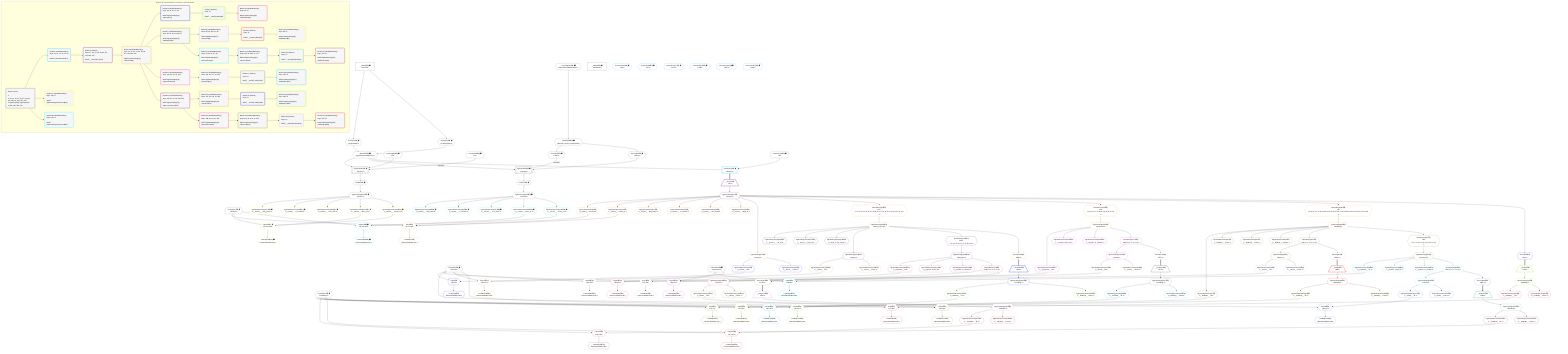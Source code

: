 %%{init: {'themeVariables': { 'fontSize': '12px'}}}%%
graph TD
    classDef path fill:#eee,stroke:#000,color:#000
    classDef plan fill:#fff,stroke-width:1px,color:#000
    classDef itemplan fill:#fff,stroke-width:2px,color:#000
    classDef unbatchedplan fill:#dff,stroke-width:1px,color:#000
    classDef sideeffectplan fill:#fcc,stroke-width:2px,color:#000
    classDef bucket fill:#f6f6f6,color:#000,stroke-width:2px,text-align:left


    %% plan dependencies
    PgSelect233[["PgSelect[233∈0] ➊<br />ᐸhousesᐳ"]]:::plan
    Object12{{"Object[12∈0] ➊<br />ᐸ{pgSettings,withPgClient}ᐳ"}}:::plan
    Constant291{{"Constant[291∈0] ➊<br />ᐸ2ᐳ"}}:::plan
    Constant292{{"Constant[292∈0] ➊<br />ᐸ3ᐳ"}}:::plan
    Object12 & Constant291 & Constant292 --> PgSelect233
    PgSelect251[["PgSelect[251∈0] ➊<br />ᐸhousesᐳ"]]:::plan
    Access247{{"Access[247∈0] ➊<br />ᐸ246.1ᐳ"}}:::plan
    Access249{{"Access[249∈0] ➊<br />ᐸ246.2ᐳ"}}:::plan
    Object12 -->|rejectNull| PgSelect251
    Access247 -->|rejectNull| PgSelect251
    Access249 --> PgSelect251
    Access10{{"Access[10∈0] ➊<br />ᐸ2.pgSettingsᐳ"}}:::plan
    Access11{{"Access[11∈0] ➊<br />ᐸ2.withPgClientᐳ"}}:::plan
    Access10 & Access11 --> Object12
    __Value2["__Value[2∈0] ➊<br />ᐸcontextᐳ"]:::plan
    __Value2 --> Access10
    __Value2 --> Access11
    First235{{"First[235∈0] ➊"}}:::plan
    PgSelect233 --> First235
    PgSelectSingle236{{"PgSelectSingle[236∈0] ➊<br />ᐸhousesᐳ"}}:::plan
    First235 --> PgSelectSingle236
    Lambda246{{"Lambda[246∈0] ➊<br />ᐸspecifier_House_base64JSONᐳ"}}:::plan
    Constant293{{"Constant[293∈0] ➊<br />ᐸ'WyJob3VzZXMiLDIsM10='ᐳ"}}:::plan
    Constant293 --> Lambda246
    Lambda246 --> Access247
    Lambda246 --> Access249
    First253{{"First[253∈0] ➊"}}:::plan
    PgSelect251 --> First253
    PgSelectSingle254{{"PgSelectSingle[254∈0] ➊<br />ᐸhousesᐳ"}}:::plan
    First253 --> PgSelectSingle254
    __Value4["__Value[4∈0] ➊<br />ᐸrootValueᐳ"]:::plan
    Connection13{{"Connection[13∈0] ➊<br />ᐸ9ᐳ"}}:::plan
    Constant17{{"Constant[17∈0] ➊<br />ᐸ'houses'ᐳ"}}:::plan
    Constant32{{"Constant[32∈0] ➊<br />ᐸ'streets'ᐳ"}}:::plan
    Constant47{{"Constant[47∈0] ➊<br />ᐸ'buildings'ᐳ"}}:::plan
    Constant94{{"Constant[94∈0] ➊<br />ᐸ'properties'ᐳ"}}:::plan
    PgSelect14[["PgSelect[14∈1] ➊<br />ᐸhousesᐳ"]]:::plan
    Object12 & Connection13 --> PgSelect14
    Connection43{{"Connection[43∈1] ➊<br />ᐸ39ᐳ"}}:::plan
    Connection80{{"Connection[80∈1] ➊<br />ᐸ76ᐳ"}}:::plan
    Connection117{{"Connection[117∈1] ➊<br />ᐸ113ᐳ"}}:::plan
    Connection153{{"Connection[153∈1] ➊<br />ᐸ149ᐳ"}}:::plan
    Connection186{{"Connection[186∈1] ➊<br />ᐸ182ᐳ"}}:::plan
    Connection222{{"Connection[222∈1] ➊<br />ᐸ218ᐳ"}}:::plan
    __Item15[/"__Item[15∈2]<br />ᐸ14ᐳ"\]:::itemplan
    PgSelect14 ==> __Item15
    PgSelectSingle16{{"PgSelectSingle[16∈2]<br />ᐸhousesᐳ"}}:::plan
    __Item15 --> PgSelectSingle16
    List20{{"List[20∈3]<br />ᐸ17,18,19ᐳ"}}:::plan
    PgClassExpression18{{"PgClassExpression[18∈3]<br />ᐸ__houses__.”street_id”ᐳ"}}:::plan
    PgClassExpression19{{"PgClassExpression[19∈3]<br />ᐸ__houses__...operty_id”ᐳ"}}:::plan
    Constant17 & PgClassExpression18 & PgClassExpression19 --> List20
    PgSelectSingle16 --> PgClassExpression18
    PgSelectSingle16 --> PgClassExpression19
    Lambda21{{"Lambda[21∈3]<br />ᐸbase64JSONEncodeᐳ"}}:::plan
    List20 --> Lambda21
    PgClassExpression22{{"PgClassExpression[22∈3]<br />ᐸ__houses__...ding_name”ᐳ"}}:::plan
    PgSelectSingle16 --> PgClassExpression22
    PgClassExpression23{{"PgClassExpression[23∈3]<br />ᐸ__houses__...or_number”ᐳ"}}:::plan
    PgSelectSingle16 --> PgClassExpression23
    PgClassExpression24{{"PgClassExpression[24∈3]<br />ᐸ__houses__...reet_name”ᐳ"}}:::plan
    PgSelectSingle16 --> PgClassExpression24
    PgClassExpression25{{"PgClassExpression[25∈3]<br />ᐸ__houses__...ilding_id”ᐳ"}}:::plan
    PgSelectSingle16 --> PgClassExpression25
    PgSelectSingle31{{"PgSelectSingle[31∈3]<br />ᐸstreetsᐳ"}}:::plan
    PgSelectSingle16 --> PgSelectSingle31
    PgSelectSingle55{{"PgSelectSingle[55∈3]<br />ᐸbuildingsᐳ"}}:::plan
    RemapKeys289{{"RemapKeys[289∈3]<br />ᐸ16:{”0”:26,”1”:27,”2”:28,”3”:29,”4”:30,”5”:31,”6”:32,”7”:33,”8”:34,”9”:35,”10”:36,”11”:37,”12”:38}ᐳ"}}:::plan
    RemapKeys289 --> PgSelectSingle55
    PgSelectSingle129{{"PgSelectSingle[129∈3]<br />ᐸpropertiesᐳ"}}:::plan
    RemapKeys279{{"RemapKeys[279∈3]<br />ᐸ16:{”0”:16,”1”:17,”2”:18,”3”:19,”4”:20,”5”:21}ᐳ"}}:::plan
    RemapKeys279 --> PgSelectSingle129
    PgSelectSingle165{{"PgSelectSingle[165∈3]<br />ᐸstreet_propertyᐳ"}}:::plan
    RemapKeys274{{"RemapKeys[274∈3]<br />ᐸ16:{”0”:3,”1”:4,”2”:5,”3”:6,”4”:7,”5”:8,”6”:9,”7”:10,”8”:11,”9”:12,”10”:13,”11”:14}ᐳ"}}:::plan
    RemapKeys274 --> PgSelectSingle165
    PgSelectSingle16 --> RemapKeys274
    PgSelectSingle16 --> RemapKeys279
    PgSelectSingle16 --> RemapKeys289
    List34{{"List[34∈4]<br />ᐸ32,33ᐳ"}}:::plan
    PgClassExpression33{{"PgClassExpression[33∈4]<br />ᐸ__streets__.”id”ᐳ"}}:::plan
    Constant32 & PgClassExpression33 --> List34
    PgSelectSingle31 --> PgClassExpression33
    Lambda35{{"Lambda[35∈4]<br />ᐸbase64JSONEncodeᐳ"}}:::plan
    List34 --> Lambda35
    PgClassExpression36{{"PgClassExpression[36∈4]<br />ᐸ__streets__.”name”ᐳ"}}:::plan
    PgSelectSingle31 --> PgClassExpression36
    Access263{{"Access[263∈4]<br />ᐸ16.1ᐳ"}}:::plan
    PgSelectSingle16 --> Access263
    __Item45[/"__Item[45∈5]<br />ᐸ263ᐳ"\]:::itemplan
    Access263 ==> __Item45
    PgSelectSingle46{{"PgSelectSingle[46∈5]<br />ᐸbuildingsᐳ"}}:::plan
    __Item45 --> PgSelectSingle46
    List49{{"List[49∈6]<br />ᐸ47,48ᐳ"}}:::plan
    PgClassExpression48{{"PgClassExpression[48∈6]<br />ᐸ__buildings__.”id”ᐳ"}}:::plan
    Constant47 & PgClassExpression48 --> List49
    PgSelectSingle46 --> PgClassExpression48
    Lambda50{{"Lambda[50∈6]<br />ᐸbase64JSONEncodeᐳ"}}:::plan
    List49 --> Lambda50
    PgClassExpression51{{"PgClassExpression[51∈6]<br />ᐸ__buildings__.”name”ᐳ"}}:::plan
    PgSelectSingle46 --> PgClassExpression51
    List58{{"List[58∈7]<br />ᐸ47,57ᐳ"}}:::plan
    PgClassExpression57{{"PgClassExpression[57∈7]<br />ᐸ__buildings__.”id”ᐳ"}}:::plan
    Constant47 & PgClassExpression57 --> List58
    PgSelectSingle55 --> PgClassExpression57
    Lambda59{{"Lambda[59∈7]<br />ᐸbase64JSONEncodeᐳ"}}:::plan
    List58 --> Lambda59
    PgClassExpression60{{"PgClassExpression[60∈7]<br />ᐸ__buildings__.”name”ᐳ"}}:::plan
    PgSelectSingle55 --> PgClassExpression60
    PgClassExpression61{{"PgClassExpression[61∈7]<br />ᐸ__buildings__.”floors”ᐳ"}}:::plan
    PgSelectSingle55 --> PgClassExpression61
    PgClassExpression62{{"PgClassExpression[62∈7]<br />ᐸ__building...s_primary”ᐳ"}}:::plan
    PgSelectSingle55 --> PgClassExpression62
    PgSelectSingle68{{"PgSelectSingle[68∈7]<br />ᐸstreetsᐳ"}}:::plan
    RemapKeys282{{"RemapKeys[282∈7]<br />ᐸ55:{”0”:1,”1”:2,”2”:3}ᐳ"}}:::plan
    RemapKeys282 --> PgSelectSingle68
    PgSelectSingle93{{"PgSelectSingle[93∈7]<br />ᐸpropertiesᐳ"}}:::plan
    RemapKeys287{{"RemapKeys[287∈7]<br />ᐸ55:{”0”:7,”1”:8,”2”:9,”3”:10,”4”:11,”5”:12}ᐳ"}}:::plan
    RemapKeys287 --> PgSelectSingle93
    PgSelectSingle55 --> RemapKeys282
    PgSelectSingle55 --> RemapKeys287
    List71{{"List[71∈8]<br />ᐸ32,70ᐳ"}}:::plan
    PgClassExpression70{{"PgClassExpression[70∈8]<br />ᐸ__streets__.”id”ᐳ"}}:::plan
    Constant32 & PgClassExpression70 --> List71
    PgSelectSingle68 --> PgClassExpression70
    Lambda72{{"Lambda[72∈8]<br />ᐸbase64JSONEncodeᐳ"}}:::plan
    List71 --> Lambda72
    PgClassExpression73{{"PgClassExpression[73∈8]<br />ᐸ__streets__.”name”ᐳ"}}:::plan
    PgSelectSingle68 --> PgClassExpression73
    Access281{{"Access[281∈8]<br />ᐸ282.1ᐳ"}}:::plan
    RemapKeys282 --> Access281
    __Item82[/"__Item[82∈9]<br />ᐸ281ᐳ"\]:::itemplan
    Access281 ==> __Item82
    PgSelectSingle83{{"PgSelectSingle[83∈9]<br />ᐸbuildingsᐳ"}}:::plan
    __Item82 --> PgSelectSingle83
    List86{{"List[86∈10]<br />ᐸ47,85ᐳ"}}:::plan
    PgClassExpression85{{"PgClassExpression[85∈10]<br />ᐸ__buildings__.”id”ᐳ"}}:::plan
    Constant47 & PgClassExpression85 --> List86
    PgSelectSingle83 --> PgClassExpression85
    Lambda87{{"Lambda[87∈10]<br />ᐸbase64JSONEncodeᐳ"}}:::plan
    List86 --> Lambda87
    PgClassExpression88{{"PgClassExpression[88∈10]<br />ᐸ__buildings__.”name”ᐳ"}}:::plan
    PgSelectSingle83 --> PgClassExpression88
    List96{{"List[96∈11]<br />ᐸ94,95ᐳ"}}:::plan
    PgClassExpression95{{"PgClassExpression[95∈11]<br />ᐸ__properties__.”id”ᐳ"}}:::plan
    Constant94 & PgClassExpression95 --> List96
    PgSelectSingle93 --> PgClassExpression95
    Lambda97{{"Lambda[97∈11]<br />ᐸbase64JSONEncodeᐳ"}}:::plan
    List96 --> Lambda97
    PgClassExpression98{{"PgClassExpression[98∈11]<br />ᐸ__properti...street_id”ᐳ"}}:::plan
    PgSelectSingle93 --> PgClassExpression98
    PgClassExpression99{{"PgClassExpression[99∈11]<br />ᐸ__properti...or_number”ᐳ"}}:::plan
    PgSelectSingle93 --> PgClassExpression99
    PgSelectSingle105{{"PgSelectSingle[105∈11]<br />ᐸstreetsᐳ"}}:::plan
    RemapKeys285{{"RemapKeys[285∈11]<br />ᐸ93:{”0”:1,”1”:2,”2”:3}ᐳ"}}:::plan
    RemapKeys285 --> PgSelectSingle105
    PgSelectSingle93 --> RemapKeys285
    List108{{"List[108∈12]<br />ᐸ32,107ᐳ"}}:::plan
    PgClassExpression107{{"PgClassExpression[107∈12]<br />ᐸ__streets__.”id”ᐳ"}}:::plan
    Constant32 & PgClassExpression107 --> List108
    PgSelectSingle105 --> PgClassExpression107
    Lambda109{{"Lambda[109∈12]<br />ᐸbase64JSONEncodeᐳ"}}:::plan
    List108 --> Lambda109
    PgClassExpression110{{"PgClassExpression[110∈12]<br />ᐸ__streets__.”name”ᐳ"}}:::plan
    PgSelectSingle105 --> PgClassExpression110
    Access284{{"Access[284∈12]<br />ᐸ285.1ᐳ"}}:::plan
    RemapKeys285 --> Access284
    __Item119[/"__Item[119∈13]<br />ᐸ284ᐳ"\]:::itemplan
    Access284 ==> __Item119
    PgSelectSingle120{{"PgSelectSingle[120∈13]<br />ᐸbuildingsᐳ"}}:::plan
    __Item119 --> PgSelectSingle120
    List123{{"List[123∈14]<br />ᐸ47,122ᐳ"}}:::plan
    PgClassExpression122{{"PgClassExpression[122∈14]<br />ᐸ__buildings__.”id”ᐳ"}}:::plan
    Constant47 & PgClassExpression122 --> List123
    PgSelectSingle120 --> PgClassExpression122
    Lambda124{{"Lambda[124∈14]<br />ᐸbase64JSONEncodeᐳ"}}:::plan
    List123 --> Lambda124
    PgClassExpression125{{"PgClassExpression[125∈14]<br />ᐸ__buildings__.”name”ᐳ"}}:::plan
    PgSelectSingle120 --> PgClassExpression125
    List132{{"List[132∈15]<br />ᐸ94,131ᐳ"}}:::plan
    PgClassExpression131{{"PgClassExpression[131∈15]<br />ᐸ__properties__.”id”ᐳ"}}:::plan
    Constant94 & PgClassExpression131 --> List132
    PgSelectSingle129 --> PgClassExpression131
    Lambda133{{"Lambda[133∈15]<br />ᐸbase64JSONEncodeᐳ"}}:::plan
    List132 --> Lambda133
    PgClassExpression134{{"PgClassExpression[134∈15]<br />ᐸ__properti...street_id”ᐳ"}}:::plan
    PgSelectSingle129 --> PgClassExpression134
    PgClassExpression135{{"PgClassExpression[135∈15]<br />ᐸ__properti...or_number”ᐳ"}}:::plan
    PgSelectSingle129 --> PgClassExpression135
    PgSelectSingle141{{"PgSelectSingle[141∈15]<br />ᐸstreetsᐳ"}}:::plan
    RemapKeys277{{"RemapKeys[277∈15]<br />ᐸ129:{”0”:1,”1”:2,”2”:3}ᐳ"}}:::plan
    RemapKeys277 --> PgSelectSingle141
    PgSelectSingle129 --> RemapKeys277
    List144{{"List[144∈16]<br />ᐸ32,143ᐳ"}}:::plan
    PgClassExpression143{{"PgClassExpression[143∈16]<br />ᐸ__streets__.”id”ᐳ"}}:::plan
    Constant32 & PgClassExpression143 --> List144
    PgSelectSingle141 --> PgClassExpression143
    Lambda145{{"Lambda[145∈16]<br />ᐸbase64JSONEncodeᐳ"}}:::plan
    List144 --> Lambda145
    PgClassExpression146{{"PgClassExpression[146∈16]<br />ᐸ__streets__.”name”ᐳ"}}:::plan
    PgSelectSingle141 --> PgClassExpression146
    Access276{{"Access[276∈16]<br />ᐸ277.1ᐳ"}}:::plan
    RemapKeys277 --> Access276
    __Item155[/"__Item[155∈17]<br />ᐸ276ᐳ"\]:::itemplan
    Access276 ==> __Item155
    PgSelectSingle156{{"PgSelectSingle[156∈17]<br />ᐸbuildingsᐳ"}}:::plan
    __Item155 --> PgSelectSingle156
    List159{{"List[159∈18]<br />ᐸ47,158ᐳ"}}:::plan
    PgClassExpression158{{"PgClassExpression[158∈18]<br />ᐸ__buildings__.”id”ᐳ"}}:::plan
    Constant47 & PgClassExpression158 --> List159
    PgSelectSingle156 --> PgClassExpression158
    Lambda160{{"Lambda[160∈18]<br />ᐸbase64JSONEncodeᐳ"}}:::plan
    List159 --> Lambda160
    PgClassExpression161{{"PgClassExpression[161∈18]<br />ᐸ__buildings__.”name”ᐳ"}}:::plan
    PgSelectSingle156 --> PgClassExpression161
    PgClassExpression166{{"PgClassExpression[166∈19]<br />ᐸ__street_p..._.”str_id”ᐳ"}}:::plan
    PgSelectSingle165 --> PgClassExpression166
    PgClassExpression167{{"PgClassExpression[167∈19]<br />ᐸ__street_p....”prop_id”ᐳ"}}:::plan
    PgSelectSingle165 --> PgClassExpression167
    PgClassExpression168{{"PgClassExpression[168∈19]<br />ᐸ__street_p...ent_owner”ᐳ"}}:::plan
    PgSelectSingle165 --> PgClassExpression168
    PgSelectSingle174{{"PgSelectSingle[174∈19]<br />ᐸstreetsᐳ"}}:::plan
    PgSelectSingle165 --> PgSelectSingle174
    PgSelectSingle198{{"PgSelectSingle[198∈19]<br />ᐸpropertiesᐳ"}}:::plan
    RemapKeys272{{"RemapKeys[272∈19]<br />ᐸ165:{”0”:4,”1”:5,”2”:6,”3”:7,”4”:8,”5”:9}ᐳ"}}:::plan
    RemapKeys272 --> PgSelectSingle198
    PgSelectSingle165 --> RemapKeys272
    List177{{"List[177∈20]<br />ᐸ32,176ᐳ"}}:::plan
    PgClassExpression176{{"PgClassExpression[176∈20]<br />ᐸ__streets__.”id”ᐳ"}}:::plan
    Constant32 & PgClassExpression176 --> List177
    PgSelectSingle174 --> PgClassExpression176
    Lambda178{{"Lambda[178∈20]<br />ᐸbase64JSONEncodeᐳ"}}:::plan
    List177 --> Lambda178
    PgClassExpression179{{"PgClassExpression[179∈20]<br />ᐸ__streets__.”name”ᐳ"}}:::plan
    PgSelectSingle174 --> PgClassExpression179
    Access266{{"Access[266∈20]<br />ᐸ165.1ᐳ"}}:::plan
    PgSelectSingle165 --> Access266
    __Item188[/"__Item[188∈21]<br />ᐸ266ᐳ"\]:::itemplan
    Access266 ==> __Item188
    PgSelectSingle189{{"PgSelectSingle[189∈21]<br />ᐸbuildingsᐳ"}}:::plan
    __Item188 --> PgSelectSingle189
    List192{{"List[192∈22]<br />ᐸ47,191ᐳ"}}:::plan
    PgClassExpression191{{"PgClassExpression[191∈22]<br />ᐸ__buildings__.”id”ᐳ"}}:::plan
    Constant47 & PgClassExpression191 --> List192
    PgSelectSingle189 --> PgClassExpression191
    Lambda193{{"Lambda[193∈22]<br />ᐸbase64JSONEncodeᐳ"}}:::plan
    List192 --> Lambda193
    PgClassExpression194{{"PgClassExpression[194∈22]<br />ᐸ__buildings__.”name”ᐳ"}}:::plan
    PgSelectSingle189 --> PgClassExpression194
    List201{{"List[201∈23]<br />ᐸ94,200ᐳ"}}:::plan
    PgClassExpression200{{"PgClassExpression[200∈23]<br />ᐸ__properties__.”id”ᐳ"}}:::plan
    Constant94 & PgClassExpression200 --> List201
    PgSelectSingle198 --> PgClassExpression200
    Lambda202{{"Lambda[202∈23]<br />ᐸbase64JSONEncodeᐳ"}}:::plan
    List201 --> Lambda202
    PgClassExpression203{{"PgClassExpression[203∈23]<br />ᐸ__properti...street_id”ᐳ"}}:::plan
    PgSelectSingle198 --> PgClassExpression203
    PgClassExpression204{{"PgClassExpression[204∈23]<br />ᐸ__properti...or_number”ᐳ"}}:::plan
    PgSelectSingle198 --> PgClassExpression204
    PgSelectSingle210{{"PgSelectSingle[210∈23]<br />ᐸstreetsᐳ"}}:::plan
    RemapKeys270{{"RemapKeys[270∈23]<br />ᐸ198:{”0”:1,”1”:2,”2”:3}ᐳ"}}:::plan
    RemapKeys270 --> PgSelectSingle210
    PgSelectSingle198 --> RemapKeys270
    List213{{"List[213∈24]<br />ᐸ32,212ᐳ"}}:::plan
    PgClassExpression212{{"PgClassExpression[212∈24]<br />ᐸ__streets__.”id”ᐳ"}}:::plan
    Constant32 & PgClassExpression212 --> List213
    PgSelectSingle210 --> PgClassExpression212
    Lambda214{{"Lambda[214∈24]<br />ᐸbase64JSONEncodeᐳ"}}:::plan
    List213 --> Lambda214
    PgClassExpression215{{"PgClassExpression[215∈24]<br />ᐸ__streets__.”name”ᐳ"}}:::plan
    PgSelectSingle210 --> PgClassExpression215
    Access269{{"Access[269∈24]<br />ᐸ270.1ᐳ"}}:::plan
    RemapKeys270 --> Access269
    __Item224[/"__Item[224∈25]<br />ᐸ269ᐳ"\]:::itemplan
    Access269 ==> __Item224
    PgSelectSingle225{{"PgSelectSingle[225∈25]<br />ᐸbuildingsᐳ"}}:::plan
    __Item224 --> PgSelectSingle225
    List228{{"List[228∈26]<br />ᐸ47,227ᐳ"}}:::plan
    PgClassExpression227{{"PgClassExpression[227∈26]<br />ᐸ__buildings__.”id”ᐳ"}}:::plan
    Constant47 & PgClassExpression227 --> List228
    PgSelectSingle225 --> PgClassExpression227
    Lambda229{{"Lambda[229∈26]<br />ᐸbase64JSONEncodeᐳ"}}:::plan
    List228 --> Lambda229
    PgClassExpression230{{"PgClassExpression[230∈26]<br />ᐸ__buildings__.”name”ᐳ"}}:::plan
    PgSelectSingle225 --> PgClassExpression230
    List243{{"List[243∈27] ➊<br />ᐸ17,241,242ᐳ"}}:::plan
    PgClassExpression241{{"PgClassExpression[241∈27] ➊<br />ᐸ__houses__.”street_id”ᐳ"}}:::plan
    PgClassExpression242{{"PgClassExpression[242∈27] ➊<br />ᐸ__houses__...operty_id”ᐳ"}}:::plan
    Constant17 & PgClassExpression241 & PgClassExpression242 --> List243
    PgClassExpression237{{"PgClassExpression[237∈27] ➊<br />ᐸ__houses__...ding_name”ᐳ"}}:::plan
    PgSelectSingle236 --> PgClassExpression237
    PgClassExpression238{{"PgClassExpression[238∈27] ➊<br />ᐸ__houses__...or_number”ᐳ"}}:::plan
    PgSelectSingle236 --> PgClassExpression238
    PgClassExpression239{{"PgClassExpression[239∈27] ➊<br />ᐸ__houses__...reet_name”ᐳ"}}:::plan
    PgSelectSingle236 --> PgClassExpression239
    PgSelectSingle236 --> PgClassExpression241
    PgSelectSingle236 --> PgClassExpression242
    Lambda244{{"Lambda[244∈27] ➊<br />ᐸbase64JSONEncodeᐳ"}}:::plan
    List243 --> Lambda244
    List261{{"List[261∈28] ➊<br />ᐸ17,259,260ᐳ"}}:::plan
    PgClassExpression259{{"PgClassExpression[259∈28] ➊<br />ᐸ__houses__.”street_id”ᐳ"}}:::plan
    PgClassExpression260{{"PgClassExpression[260∈28] ➊<br />ᐸ__houses__...operty_id”ᐳ"}}:::plan
    Constant17 & PgClassExpression259 & PgClassExpression260 --> List261
    PgClassExpression255{{"PgClassExpression[255∈28] ➊<br />ᐸ__houses__...ding_name”ᐳ"}}:::plan
    PgSelectSingle254 --> PgClassExpression255
    PgClassExpression256{{"PgClassExpression[256∈28] ➊<br />ᐸ__houses__...or_number”ᐳ"}}:::plan
    PgSelectSingle254 --> PgClassExpression256
    PgClassExpression257{{"PgClassExpression[257∈28] ➊<br />ᐸ__houses__...reet_name”ᐳ"}}:::plan
    PgSelectSingle254 --> PgClassExpression257
    PgSelectSingle254 --> PgClassExpression259
    PgSelectSingle254 --> PgClassExpression260
    Lambda262{{"Lambda[262∈28] ➊<br />ᐸbase64JSONEncodeᐳ"}}:::plan
    List261 --> Lambda262

    %% define steps

    subgraph "Buckets for queries/v4/smart_comment_relations.houses"
    Bucket0("Bucket 0 (root)<br /><br />1: <br />ᐳ: 10, 11, 13, 17, 32, 47, 94, 291, 292, 293, 12, 246, 247, 249<br />2: PgSelect[233], PgSelect[251]<br />ᐳ: 235, 236, 253, 254"):::bucket
    classDef bucket0 stroke:#696969
    class Bucket0,__Value2,__Value4,Access10,Access11,Object12,Connection13,Constant17,Constant32,Constant47,Constant94,PgSelect233,First235,PgSelectSingle236,Lambda246,Access247,Access249,PgSelect251,First253,PgSelectSingle254,Constant291,Constant292,Constant293 bucket0
    Bucket1("Bucket 1 (nullableBoundary)<br />Deps: 12, 13, 17, 32, 47, 94<br /><br />ROOT Connectionᐸ9ᐳ[13]"):::bucket
    classDef bucket1 stroke:#00bfff
    class Bucket1,PgSelect14,Connection43,Connection80,Connection117,Connection153,Connection186,Connection222 bucket1
    Bucket2("Bucket 2 (listItem)<br />Deps: 17, 32, 47, 94, 43, 80, 117, 153, 186, 222<br /><br />ROOT __Item{2}ᐸ14ᐳ[15]"):::bucket
    classDef bucket2 stroke:#7f007f
    class Bucket2,__Item15,PgSelectSingle16 bucket2
    Bucket3("Bucket 3 (nullableBoundary)<br />Deps: 16, 17, 32, 47, 94, 43, 80, 117, 153, 186, 222<br /><br />ROOT PgSelectSingle{2}ᐸhousesᐳ[16]"):::bucket
    classDef bucket3 stroke:#ffa500
    class Bucket3,PgClassExpression18,PgClassExpression19,List20,Lambda21,PgClassExpression22,PgClassExpression23,PgClassExpression24,PgClassExpression25,PgSelectSingle31,PgSelectSingle55,PgSelectSingle129,PgSelectSingle165,RemapKeys274,RemapKeys279,RemapKeys289 bucket3
    Bucket4("Bucket 4 (nullableBoundary)<br />Deps: 31, 32, 16, 47, 43<br /><br />ROOT PgSelectSingle{3}ᐸstreetsᐳ[31]"):::bucket
    classDef bucket4 stroke:#0000ff
    class Bucket4,PgClassExpression33,List34,Lambda35,PgClassExpression36,Access263 bucket4
    Bucket5("Bucket 5 (listItem)<br />Deps: 47<br /><br />ROOT __Item{5}ᐸ263ᐳ[45]"):::bucket
    classDef bucket5 stroke:#7fff00
    class Bucket5,__Item45,PgSelectSingle46 bucket5
    Bucket6("Bucket 6 (nullableBoundary)<br />Deps: 46, 47<br /><br />ROOT PgSelectSingle{5}ᐸbuildingsᐳ[46]"):::bucket
    classDef bucket6 stroke:#ff1493
    class Bucket6,PgClassExpression48,List49,Lambda50,PgClassExpression51 bucket6
    Bucket7("Bucket 7 (nullableBoundary)<br />Deps: 55, 47, 32, 94, 80, 117<br /><br />ROOT PgSelectSingle{3}ᐸbuildingsᐳ[55]"):::bucket
    classDef bucket7 stroke:#808000
    class Bucket7,PgClassExpression57,List58,Lambda59,PgClassExpression60,PgClassExpression61,PgClassExpression62,PgSelectSingle68,PgSelectSingle93,RemapKeys282,RemapKeys287 bucket7
    Bucket8("Bucket 8 (nullableBoundary)<br />Deps: 68, 32, 282, 47, 80<br /><br />ROOT PgSelectSingle{7}ᐸstreetsᐳ[68]"):::bucket
    classDef bucket8 stroke:#dda0dd
    class Bucket8,PgClassExpression70,List71,Lambda72,PgClassExpression73,Access281 bucket8
    Bucket9("Bucket 9 (listItem)<br />Deps: 47<br /><br />ROOT __Item{9}ᐸ281ᐳ[82]"):::bucket
    classDef bucket9 stroke:#ff0000
    class Bucket9,__Item82,PgSelectSingle83 bucket9
    Bucket10("Bucket 10 (nullableBoundary)<br />Deps: 83, 47<br /><br />ROOT PgSelectSingle{9}ᐸbuildingsᐳ[83]"):::bucket
    classDef bucket10 stroke:#ffff00
    class Bucket10,PgClassExpression85,List86,Lambda87,PgClassExpression88 bucket10
    Bucket11("Bucket 11 (nullableBoundary)<br />Deps: 93, 94, 32, 47, 117<br /><br />ROOT PgSelectSingle{7}ᐸpropertiesᐳ[93]"):::bucket
    classDef bucket11 stroke:#00ffff
    class Bucket11,PgClassExpression95,List96,Lambda97,PgClassExpression98,PgClassExpression99,PgSelectSingle105,RemapKeys285 bucket11
    Bucket12("Bucket 12 (nullableBoundary)<br />Deps: 105, 32, 285, 47, 117<br /><br />ROOT PgSelectSingle{11}ᐸstreetsᐳ[105]"):::bucket
    classDef bucket12 stroke:#4169e1
    class Bucket12,PgClassExpression107,List108,Lambda109,PgClassExpression110,Access284 bucket12
    Bucket13("Bucket 13 (listItem)<br />Deps: 47<br /><br />ROOT __Item{13}ᐸ284ᐳ[119]"):::bucket
    classDef bucket13 stroke:#3cb371
    class Bucket13,__Item119,PgSelectSingle120 bucket13
    Bucket14("Bucket 14 (nullableBoundary)<br />Deps: 120, 47<br /><br />ROOT PgSelectSingle{13}ᐸbuildingsᐳ[120]"):::bucket
    classDef bucket14 stroke:#a52a2a
    class Bucket14,PgClassExpression122,List123,Lambda124,PgClassExpression125 bucket14
    Bucket15("Bucket 15 (nullableBoundary)<br />Deps: 129, 94, 32, 47, 153<br /><br />ROOT PgSelectSingle{3}ᐸpropertiesᐳ[129]"):::bucket
    classDef bucket15 stroke:#ff00ff
    class Bucket15,PgClassExpression131,List132,Lambda133,PgClassExpression134,PgClassExpression135,PgSelectSingle141,RemapKeys277 bucket15
    Bucket16("Bucket 16 (nullableBoundary)<br />Deps: 141, 32, 277, 47, 153<br /><br />ROOT PgSelectSingle{15}ᐸstreetsᐳ[141]"):::bucket
    classDef bucket16 stroke:#f5deb3
    class Bucket16,PgClassExpression143,List144,Lambda145,PgClassExpression146,Access276 bucket16
    Bucket17("Bucket 17 (listItem)<br />Deps: 47<br /><br />ROOT __Item{17}ᐸ276ᐳ[155]"):::bucket
    classDef bucket17 stroke:#696969
    class Bucket17,__Item155,PgSelectSingle156 bucket17
    Bucket18("Bucket 18 (nullableBoundary)<br />Deps: 156, 47<br /><br />ROOT PgSelectSingle{17}ᐸbuildingsᐳ[156]"):::bucket
    classDef bucket18 stroke:#00bfff
    class Bucket18,PgClassExpression158,List159,Lambda160,PgClassExpression161 bucket18
    Bucket19("Bucket 19 (nullableBoundary)<br />Deps: 165, 32, 47, 94, 186, 222<br /><br />ROOT PgSelectSingle{3}ᐸstreet_propertyᐳ[165]"):::bucket
    classDef bucket19 stroke:#7f007f
    class Bucket19,PgClassExpression166,PgClassExpression167,PgClassExpression168,PgSelectSingle174,PgSelectSingle198,RemapKeys272 bucket19
    Bucket20("Bucket 20 (nullableBoundary)<br />Deps: 174, 32, 165, 47, 186<br /><br />ROOT PgSelectSingle{19}ᐸstreetsᐳ[174]"):::bucket
    classDef bucket20 stroke:#ffa500
    class Bucket20,PgClassExpression176,List177,Lambda178,PgClassExpression179,Access266 bucket20
    Bucket21("Bucket 21 (listItem)<br />Deps: 47<br /><br />ROOT __Item{21}ᐸ266ᐳ[188]"):::bucket
    classDef bucket21 stroke:#0000ff
    class Bucket21,__Item188,PgSelectSingle189 bucket21
    Bucket22("Bucket 22 (nullableBoundary)<br />Deps: 189, 47<br /><br />ROOT PgSelectSingle{21}ᐸbuildingsᐳ[189]"):::bucket
    classDef bucket22 stroke:#7fff00
    class Bucket22,PgClassExpression191,List192,Lambda193,PgClassExpression194 bucket22
    Bucket23("Bucket 23 (nullableBoundary)<br />Deps: 198, 94, 32, 47, 222<br /><br />ROOT PgSelectSingle{19}ᐸpropertiesᐳ[198]"):::bucket
    classDef bucket23 stroke:#ff1493
    class Bucket23,PgClassExpression200,List201,Lambda202,PgClassExpression203,PgClassExpression204,PgSelectSingle210,RemapKeys270 bucket23
    Bucket24("Bucket 24 (nullableBoundary)<br />Deps: 210, 32, 270, 47, 222<br /><br />ROOT PgSelectSingle{23}ᐸstreetsᐳ[210]"):::bucket
    classDef bucket24 stroke:#808000
    class Bucket24,PgClassExpression212,List213,Lambda214,PgClassExpression215,Access269 bucket24
    Bucket25("Bucket 25 (listItem)<br />Deps: 47<br /><br />ROOT __Item{25}ᐸ269ᐳ[224]"):::bucket
    classDef bucket25 stroke:#dda0dd
    class Bucket25,__Item224,PgSelectSingle225 bucket25
    Bucket26("Bucket 26 (nullableBoundary)<br />Deps: 225, 47<br /><br />ROOT PgSelectSingle{25}ᐸbuildingsᐳ[225]"):::bucket
    classDef bucket26 stroke:#ff0000
    class Bucket26,PgClassExpression227,List228,Lambda229,PgClassExpression230 bucket26
    Bucket27("Bucket 27 (nullableBoundary)<br />Deps: 236, 17<br /><br />ROOT PgSelectSingleᐸhousesᐳ[236]"):::bucket
    classDef bucket27 stroke:#ffff00
    class Bucket27,PgClassExpression237,PgClassExpression238,PgClassExpression239,PgClassExpression241,PgClassExpression242,List243,Lambda244 bucket27
    Bucket28("Bucket 28 (nullableBoundary)<br />Deps: 254, 17<br /><br />ROOT PgSelectSingleᐸhousesᐳ[254]"):::bucket
    classDef bucket28 stroke:#00ffff
    class Bucket28,PgClassExpression255,PgClassExpression256,PgClassExpression257,PgClassExpression259,PgClassExpression260,List261,Lambda262 bucket28
    Bucket0 --> Bucket1 & Bucket27 & Bucket28
    Bucket1 --> Bucket2
    Bucket2 --> Bucket3
    Bucket3 --> Bucket4 & Bucket7 & Bucket15 & Bucket19
    Bucket4 --> Bucket5
    Bucket5 --> Bucket6
    Bucket7 --> Bucket8 & Bucket11
    Bucket8 --> Bucket9
    Bucket9 --> Bucket10
    Bucket11 --> Bucket12
    Bucket12 --> Bucket13
    Bucket13 --> Bucket14
    Bucket15 --> Bucket16
    Bucket16 --> Bucket17
    Bucket17 --> Bucket18
    Bucket19 --> Bucket20 & Bucket23
    Bucket20 --> Bucket21
    Bucket21 --> Bucket22
    Bucket23 --> Bucket24
    Bucket24 --> Bucket25
    Bucket25 --> Bucket26
    end